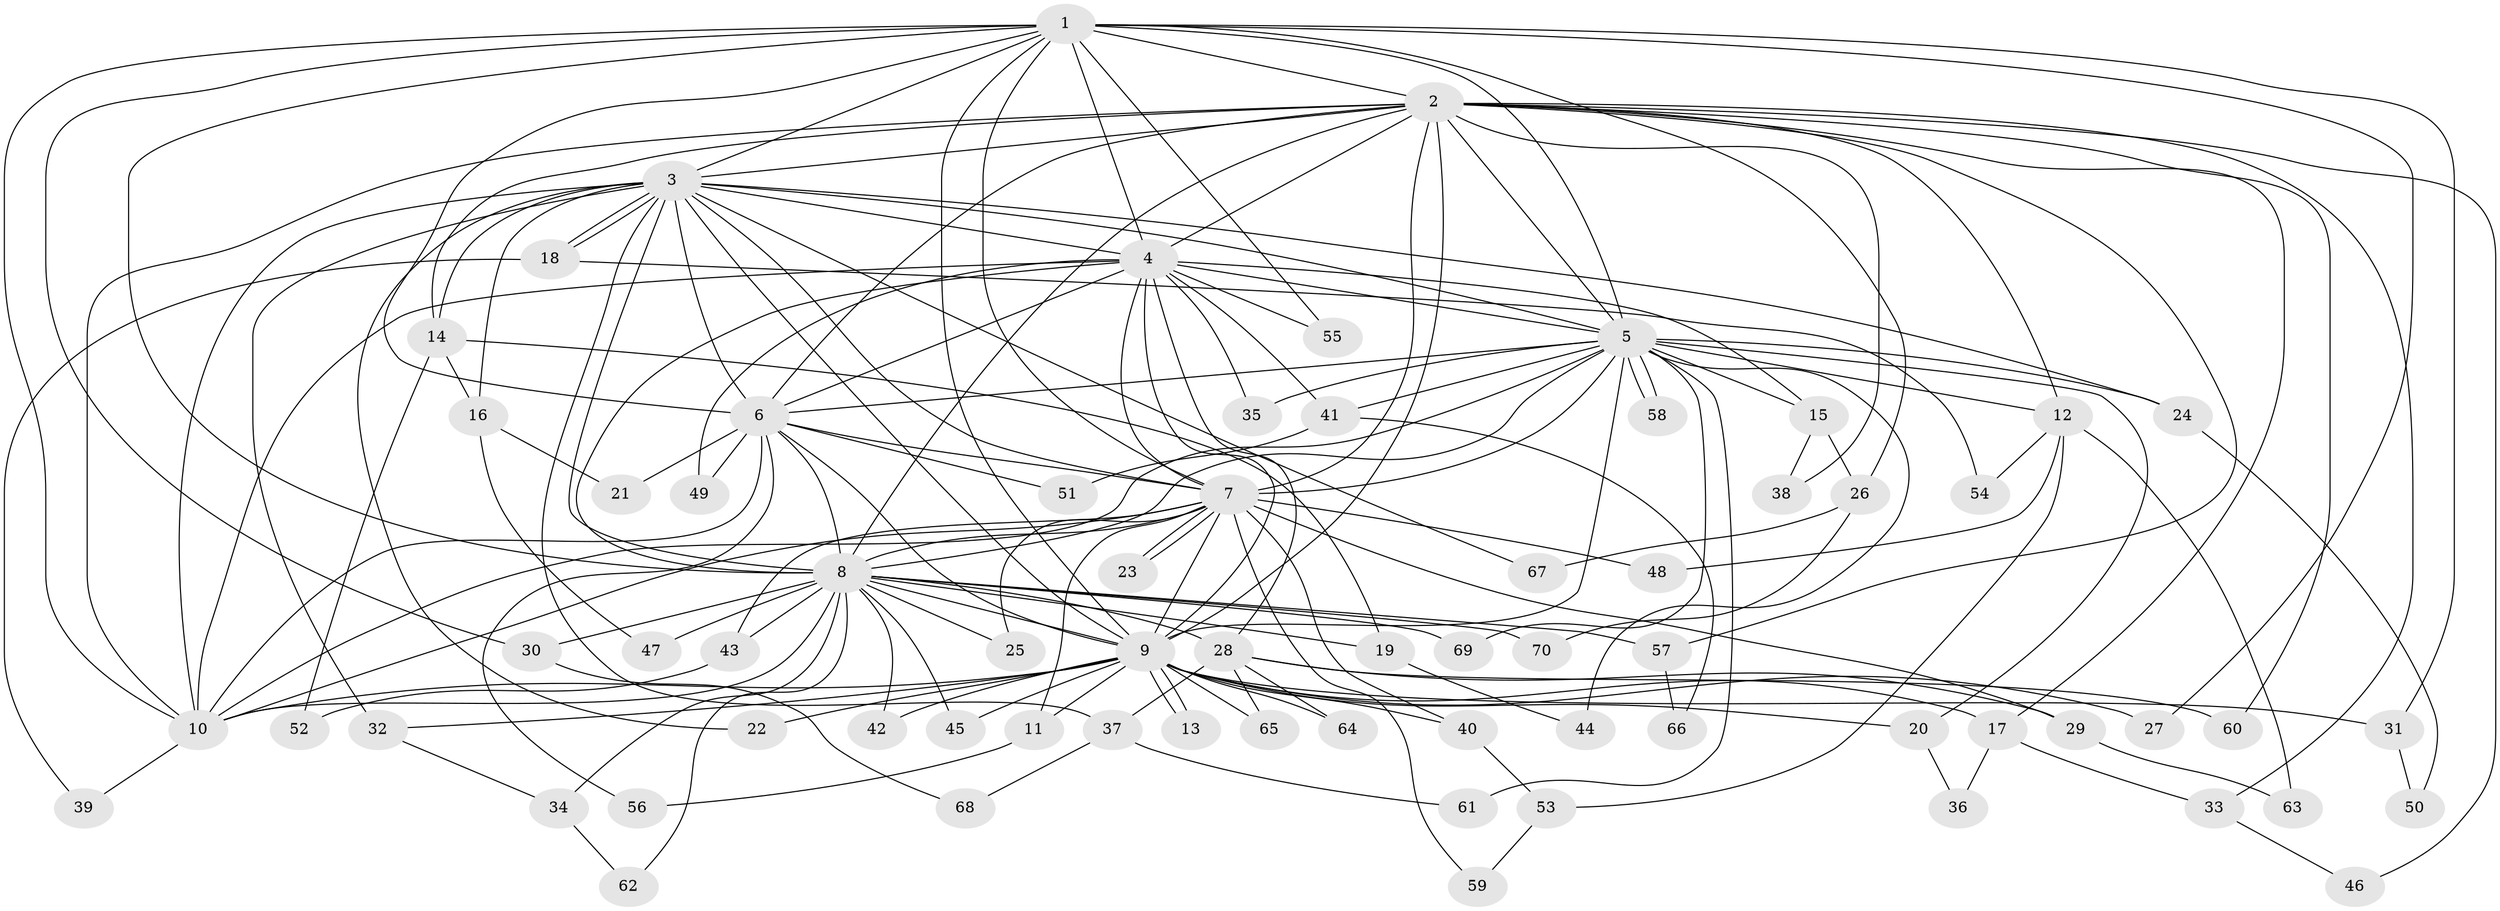 // coarse degree distribution, {10: 0.02040816326530612, 14: 0.02040816326530612, 21: 0.02040816326530612, 17: 0.02040816326530612, 11: 0.02040816326530612, 15: 0.02040816326530612, 16: 0.02040816326530612, 19: 0.02040816326530612, 3: 0.20408163265306123, 6: 0.04081632653061224, 2: 0.4489795918367347, 5: 0.02040816326530612, 4: 0.12244897959183673}
// Generated by graph-tools (version 1.1) at 2025/17/03/04/25 18:17:47]
// undirected, 70 vertices, 165 edges
graph export_dot {
graph [start="1"]
  node [color=gray90,style=filled];
  1;
  2;
  3;
  4;
  5;
  6;
  7;
  8;
  9;
  10;
  11;
  12;
  13;
  14;
  15;
  16;
  17;
  18;
  19;
  20;
  21;
  22;
  23;
  24;
  25;
  26;
  27;
  28;
  29;
  30;
  31;
  32;
  33;
  34;
  35;
  36;
  37;
  38;
  39;
  40;
  41;
  42;
  43;
  44;
  45;
  46;
  47;
  48;
  49;
  50;
  51;
  52;
  53;
  54;
  55;
  56;
  57;
  58;
  59;
  60;
  61;
  62;
  63;
  64;
  65;
  66;
  67;
  68;
  69;
  70;
  1 -- 2;
  1 -- 3;
  1 -- 4;
  1 -- 5;
  1 -- 6;
  1 -- 7;
  1 -- 8;
  1 -- 9;
  1 -- 10;
  1 -- 26;
  1 -- 27;
  1 -- 30;
  1 -- 31;
  1 -- 55;
  2 -- 3;
  2 -- 4;
  2 -- 5;
  2 -- 6;
  2 -- 7;
  2 -- 8;
  2 -- 9;
  2 -- 10;
  2 -- 12;
  2 -- 14;
  2 -- 17;
  2 -- 33;
  2 -- 38;
  2 -- 46;
  2 -- 57;
  2 -- 60;
  3 -- 4;
  3 -- 5;
  3 -- 6;
  3 -- 7;
  3 -- 8;
  3 -- 9;
  3 -- 10;
  3 -- 14;
  3 -- 16;
  3 -- 18;
  3 -- 18;
  3 -- 22;
  3 -- 24;
  3 -- 32;
  3 -- 37;
  3 -- 67;
  4 -- 5;
  4 -- 6;
  4 -- 7;
  4 -- 8;
  4 -- 9;
  4 -- 10;
  4 -- 15;
  4 -- 28;
  4 -- 35;
  4 -- 41;
  4 -- 49;
  4 -- 55;
  5 -- 6;
  5 -- 7;
  5 -- 8;
  5 -- 9;
  5 -- 10;
  5 -- 12;
  5 -- 15;
  5 -- 20;
  5 -- 24;
  5 -- 35;
  5 -- 41;
  5 -- 44;
  5 -- 58;
  5 -- 58;
  5 -- 61;
  5 -- 69;
  6 -- 7;
  6 -- 8;
  6 -- 9;
  6 -- 10;
  6 -- 21;
  6 -- 49;
  6 -- 51;
  6 -- 56;
  7 -- 8;
  7 -- 9;
  7 -- 10;
  7 -- 11;
  7 -- 23;
  7 -- 23;
  7 -- 25;
  7 -- 29;
  7 -- 40;
  7 -- 43;
  7 -- 48;
  7 -- 59;
  8 -- 9;
  8 -- 10;
  8 -- 19;
  8 -- 25;
  8 -- 28;
  8 -- 30;
  8 -- 34;
  8 -- 42;
  8 -- 43;
  8 -- 45;
  8 -- 47;
  8 -- 57;
  8 -- 62;
  8 -- 69;
  8 -- 70;
  9 -- 10;
  9 -- 11;
  9 -- 13;
  9 -- 13;
  9 -- 17;
  9 -- 20;
  9 -- 22;
  9 -- 27;
  9 -- 31;
  9 -- 32;
  9 -- 40;
  9 -- 42;
  9 -- 45;
  9 -- 64;
  9 -- 65;
  10 -- 39;
  11 -- 56;
  12 -- 48;
  12 -- 53;
  12 -- 54;
  12 -- 63;
  14 -- 16;
  14 -- 19;
  14 -- 52;
  15 -- 26;
  15 -- 38;
  16 -- 21;
  16 -- 47;
  17 -- 33;
  17 -- 36;
  18 -- 39;
  18 -- 54;
  19 -- 44;
  20 -- 36;
  24 -- 50;
  26 -- 67;
  26 -- 70;
  28 -- 29;
  28 -- 37;
  28 -- 60;
  28 -- 64;
  28 -- 65;
  29 -- 63;
  30 -- 68;
  31 -- 50;
  32 -- 34;
  33 -- 46;
  34 -- 62;
  37 -- 61;
  37 -- 68;
  40 -- 53;
  41 -- 51;
  41 -- 66;
  43 -- 52;
  53 -- 59;
  57 -- 66;
}
